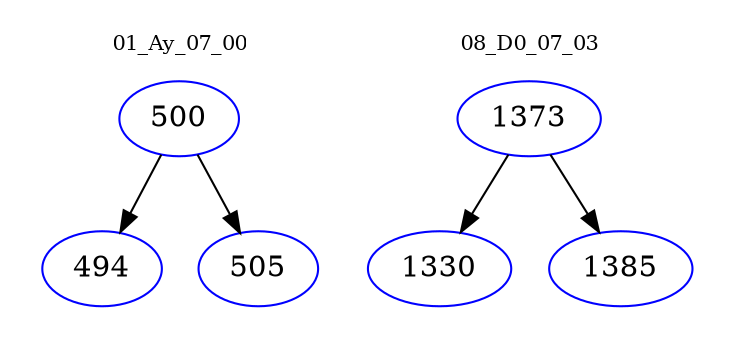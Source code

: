 digraph{
subgraph cluster_0 {
color = white
label = "01_Ay_07_00";
fontsize=10;
T0_500 [label="500", color="blue"]
T0_500 -> T0_494 [color="black"]
T0_494 [label="494", color="blue"]
T0_500 -> T0_505 [color="black"]
T0_505 [label="505", color="blue"]
}
subgraph cluster_1 {
color = white
label = "08_D0_07_03";
fontsize=10;
T1_1373 [label="1373", color="blue"]
T1_1373 -> T1_1330 [color="black"]
T1_1330 [label="1330", color="blue"]
T1_1373 -> T1_1385 [color="black"]
T1_1385 [label="1385", color="blue"]
}
}
